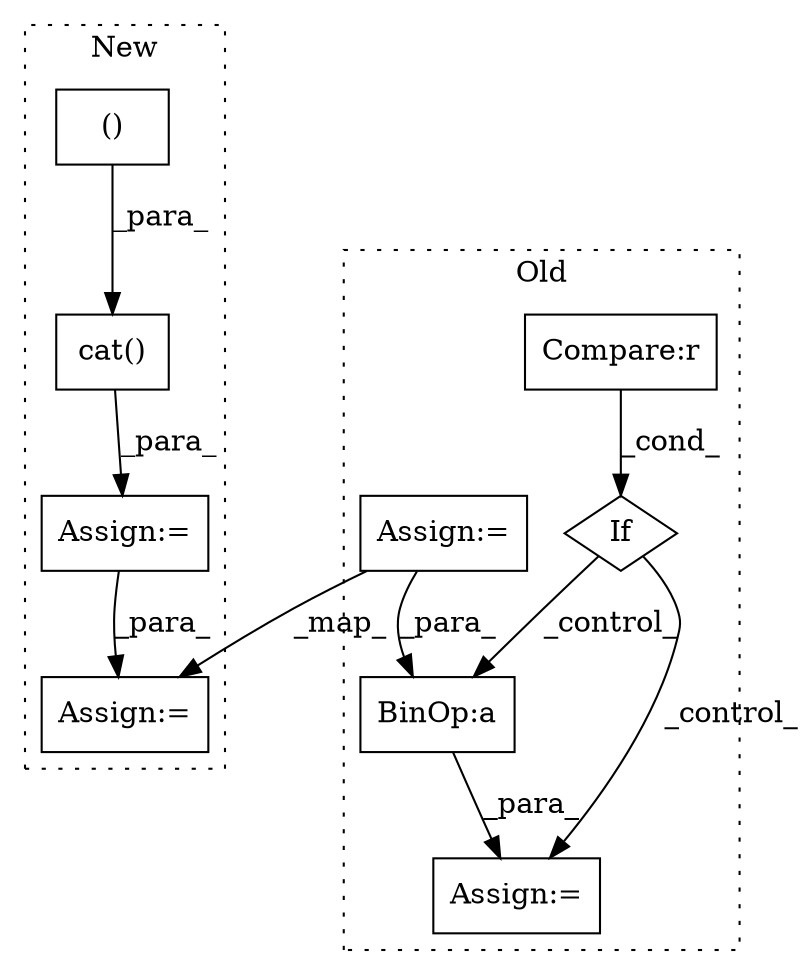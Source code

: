 digraph G {
subgraph cluster0 {
1 [label="If" a="96" s="5563,5587" l="3,19" shape="diamond"];
4 [label="Compare:r" a="40" s="5566" l="21" shape="box"];
5 [label="Assign:=" a="68" s="5610" l="3" shape="box"];
6 [label="BinOp:a" a="82" s="5617" l="3" shape="box"];
9 [label="Assign:=" a="68" s="4505" l="3" shape="box"];
label = "Old";
style="dotted";
}
subgraph cluster1 {
2 [label="cat()" a="75" s="5297,5331" l="10,1" shape="box"];
3 [label="Assign:=" a="68" s="5294" l="3" shape="box"];
7 [label="()" a="54" s="5174" l="0" shape="box"];
8 [label="Assign:=" a="68" s="5421" l="3" shape="box"];
label = "New";
style="dotted";
}
1 -> 6 [label="_control_"];
1 -> 5 [label="_control_"];
2 -> 3 [label="_para_"];
3 -> 8 [label="_para_"];
4 -> 1 [label="_cond_"];
6 -> 5 [label="_para_"];
7 -> 2 [label="_para_"];
9 -> 8 [label="_map_"];
9 -> 6 [label="_para_"];
}